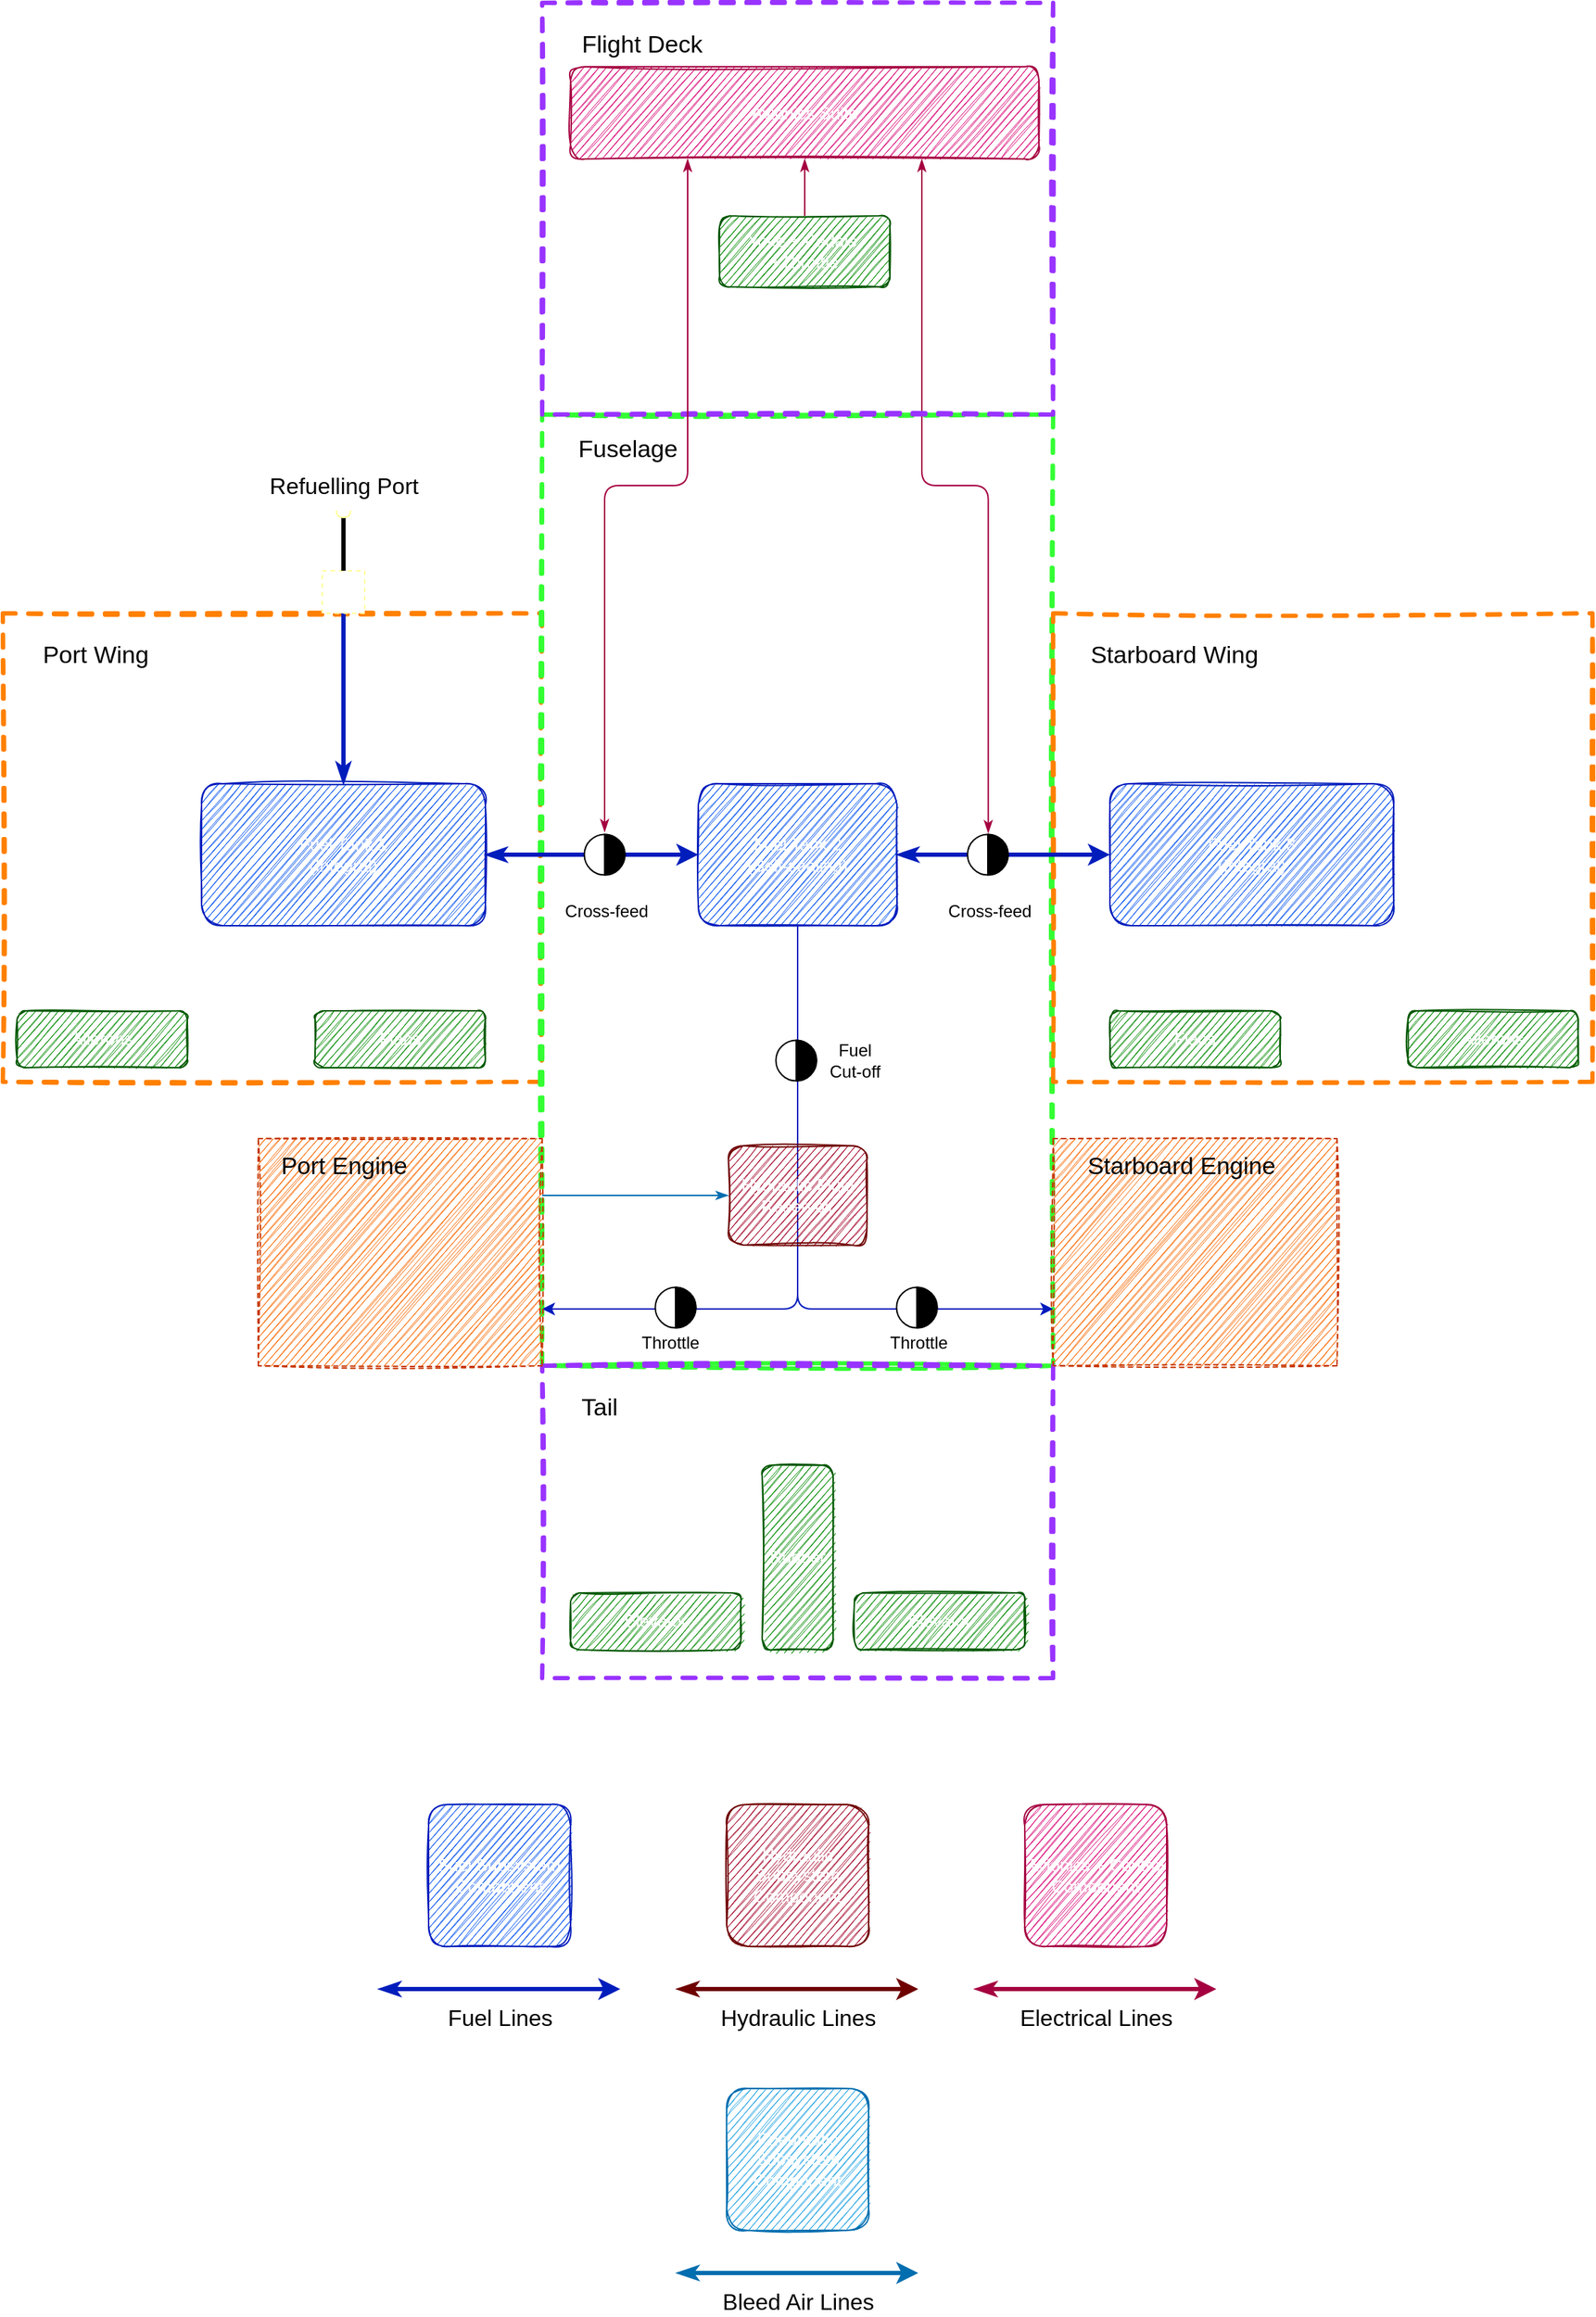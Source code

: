 <mxfile>
    <diagram id="FfK5qRKSxhjQUm6GkQd4" name="Page-1">
        <mxGraphModel dx="1182" dy="803" grid="1" gridSize="10" guides="1" tooltips="1" connect="1" arrows="1" fold="1" page="1" pageScale="1" pageWidth="3300" pageHeight="2339" background="none" math="0" shadow="0">
            <root>
                <mxCell id="0"/>
                <mxCell id="1" parent="0"/>
                <mxCell id="19" value="" style="rounded=0;whiteSpace=wrap;html=1;fillColor=none;dashed=1;strokeWidth=3;glass=1;sketch=1;strokeColor=#FF8000;" vertex="1" parent="1">
                    <mxGeometry x="1210" y="760" width="380" height="330" as="geometry"/>
                </mxCell>
                <mxCell id="58" style="edgeStyle=orthogonalEdgeStyle;rounded=1;orthogonalLoop=1;jettySize=auto;html=1;entryX=0.5;entryY=0;entryDx=0;entryDy=0;fontSize=16;startArrow=none;startFill=0;endArrow=classicThin;endFill=1;strokeWidth=3;fillColor=#0050ef;strokeColor=#001DBC;" edge="1" parent="1" source="55" target="2">
                    <mxGeometry relative="1" as="geometry"/>
                </mxCell>
                <mxCell id="55" value="" style="html=1;rounded=0;glass=0;dashed=1;sketch=0;fontSize=16;strokeColor=#FFFF99;strokeWidth=1;fillColor=#FFFFFF;direction=south;" vertex="1" parent="1">
                    <mxGeometry x="1435" y="730" width="30" height="30" as="geometry"/>
                </mxCell>
                <mxCell id="22" value="" style="rounded=0;whiteSpace=wrap;html=1;fillColor=none;strokeColor=#33FF33;dashed=1;strokeWidth=3;sketch=1;" vertex="1" parent="1">
                    <mxGeometry x="1590" y="620" width="360" height="670" as="geometry"/>
                </mxCell>
                <mxCell id="45" value="" style="rounded=0;whiteSpace=wrap;html=1;fillColor=none;dashed=1;strokeWidth=3;glass=1;sketch=1;strokeColor=#FF8000;" vertex="1" parent="1">
                    <mxGeometry x="1950" y="760" width="380" height="330" as="geometry"/>
                </mxCell>
                <mxCell id="43" value="" style="rounded=0;whiteSpace=wrap;html=1;fillColor=none;dashed=1;strokeWidth=3;sketch=1;strokeColor=#9933FF;" vertex="1" parent="1">
                    <mxGeometry x="1590" y="1290" width="360" height="220" as="geometry"/>
                </mxCell>
                <mxCell id="13" style="edgeStyle=orthogonalEdgeStyle;rounded=0;orthogonalLoop=1;jettySize=auto;html=1;entryX=0;entryY=0.5;entryDx=0;entryDy=0;startArrow=classicThin;startFill=1;strokeWidth=3;fillColor=#0050ef;strokeColor=#001DBC;" parent="1" source="2" target="3" edge="1">
                    <mxGeometry relative="1" as="geometry"/>
                </mxCell>
                <mxCell id="2" value="Fuel Tank 1&lt;br&gt;(Integral)" style="rounded=1;whiteSpace=wrap;html=1;fillColor=#0050ef;strokeColor=#001DBC;fontColor=#ffffff;sketch=1;" parent="1" vertex="1">
                    <mxGeometry x="1350" y="880" width="200" height="100" as="geometry"/>
                </mxCell>
                <mxCell id="16" style="edgeStyle=orthogonalEdgeStyle;rounded=0;orthogonalLoop=1;jettySize=auto;html=1;entryX=0;entryY=0.5;entryDx=0;entryDy=0;startArrow=classicThin;startFill=1;strokeWidth=3;fillColor=#0050ef;strokeColor=#001DBC;" edge="1" parent="1" source="3" target="4">
                    <mxGeometry relative="1" as="geometry"/>
                </mxCell>
                <mxCell id="50" style="edgeStyle=orthogonalEdgeStyle;orthogonalLoop=1;jettySize=auto;html=1;entryX=1;entryY=0.75;entryDx=0;entryDy=0;fontSize=16;startArrow=none;startFill=0;strokeWidth=1;fillColor=#0050ef;strokeColor=#001DBC;rounded=1;" edge="1" parent="1" source="3" target="46">
                    <mxGeometry relative="1" as="geometry">
                        <Array as="points">
                            <mxPoint x="1770" y="1250"/>
                        </Array>
                    </mxGeometry>
                </mxCell>
                <mxCell id="51" style="edgeStyle=orthogonalEdgeStyle;rounded=1;orthogonalLoop=1;jettySize=auto;html=1;entryX=0;entryY=0.75;entryDx=0;entryDy=0;fontSize=16;startArrow=none;startFill=0;strokeWidth=1;fillColor=#0050ef;strokeColor=#001DBC;" edge="1" parent="1" source="3" target="47">
                    <mxGeometry relative="1" as="geometry">
                        <Array as="points">
                            <mxPoint x="1770" y="1250"/>
                        </Array>
                    </mxGeometry>
                </mxCell>
                <mxCell id="3" value="Fuel Tank 2&lt;br&gt;(Self-sealing)" style="rounded=1;whiteSpace=wrap;html=1;fillColor=#0050ef;strokeColor=#001DBC;fontColor=#ffffff;sketch=1;" parent="1" vertex="1">
                    <mxGeometry x="1700" y="880" width="140" height="100" as="geometry"/>
                </mxCell>
                <mxCell id="4" value="Fuel Tank 3&lt;br&gt;(Integral)" style="rounded=1;whiteSpace=wrap;html=1;fillColor=#0050ef;strokeColor=#001DBC;fontColor=#ffffff;sketch=1;" parent="1" vertex="1">
                    <mxGeometry x="1990" y="880" width="200" height="100" as="geometry"/>
                </mxCell>
                <mxCell id="7" value="Cross-feed" style="text;html=1;align=center;verticalAlign=middle;resizable=0;points=[];autosize=1;strokeColor=none;" parent="1" vertex="1">
                    <mxGeometry x="1600" y="960" width="70" height="20" as="geometry"/>
                </mxCell>
                <mxCell id="12" value="" style="shape=mxgraph.pid.fittings.self-operating_release_valve;html=1;pointerEvents=1;align=center;verticalLabelPosition=bottom;verticalAlign=top;dashed=0;rotation=-45;" parent="1" vertex="1">
                    <mxGeometry x="1620" y="915" width="30" height="30" as="geometry"/>
                </mxCell>
                <mxCell id="14" value="Cross-feed" style="text;html=1;align=center;verticalAlign=middle;resizable=0;points=[];autosize=1;strokeColor=none;" vertex="1" parent="1">
                    <mxGeometry x="1870" y="960" width="70" height="20" as="geometry"/>
                </mxCell>
                <mxCell id="82" style="edgeStyle=orthogonalEdgeStyle;rounded=1;orthogonalLoop=1;jettySize=auto;html=1;entryX=0.75;entryY=1;entryDx=0;entryDy=0;fontSize=12;startArrow=classicThin;startFill=1;endArrow=classicThin;endFill=1;strokeWidth=1;fillColor=#d80073;strokeColor=#A50040;exitX=0.843;exitY=0.124;exitDx=0;exitDy=0;exitPerimeter=0;" edge="1" parent="1" source="15" target="70">
                    <mxGeometry relative="1" as="geometry">
                        <Array as="points">
                            <mxPoint x="1904" y="670"/>
                            <mxPoint x="1858" y="670"/>
                        </Array>
                    </mxGeometry>
                </mxCell>
                <mxCell id="15" value="" style="shape=mxgraph.pid.fittings.self-operating_release_valve;html=1;pointerEvents=1;align=center;verticalLabelPosition=bottom;verticalAlign=top;dashed=0;rotation=-45;" vertex="1" parent="1">
                    <mxGeometry x="1890" y="915" width="30" height="30" as="geometry"/>
                </mxCell>
                <mxCell id="25" value="Port Wing" style="text;html=1;align=center;verticalAlign=middle;resizable=0;points=[];autosize=1;strokeColor=none;fontSize=17;" vertex="1" parent="1">
                    <mxGeometry x="1230" y="775" width="90" height="30" as="geometry"/>
                </mxCell>
                <mxCell id="26" value="Starboard Wing" style="text;html=1;align=center;verticalAlign=middle;resizable=0;points=[];autosize=1;strokeColor=none;fontSize=17;" vertex="1" parent="1">
                    <mxGeometry x="1970" y="775" width="130" height="30" as="geometry"/>
                </mxCell>
                <mxCell id="28" style="edgeStyle=orthogonalEdgeStyle;rounded=0;orthogonalLoop=1;jettySize=auto;html=1;entryX=0;entryY=0.5;entryDx=0;entryDy=0;startArrow=classicThin;startFill=1;strokeWidth=3;fillColor=#0050ef;strokeColor=#001DBC;" edge="1" parent="1">
                    <mxGeometry relative="1" as="geometry">
                        <mxPoint x="1475" y="1729" as="sourcePoint"/>
                        <mxPoint x="1645" y="1729" as="targetPoint"/>
                    </mxGeometry>
                </mxCell>
                <mxCell id="29" value="Fuel Lines" style="text;html=1;align=center;verticalAlign=middle;resizable=0;points=[];autosize=1;strokeColor=none;fontSize=16;" vertex="1" parent="1">
                    <mxGeometry x="1515" y="1739" width="90" height="20" as="geometry"/>
                </mxCell>
                <mxCell id="31" style="edgeStyle=orthogonalEdgeStyle;rounded=0;orthogonalLoop=1;jettySize=auto;html=1;entryX=0;entryY=0.5;entryDx=0;entryDy=0;startArrow=classicThin;startFill=1;strokeWidth=3;fillColor=#a20025;strokeColor=#6F0000;" edge="1" parent="1">
                    <mxGeometry relative="1" as="geometry">
                        <mxPoint x="1685" y="1729" as="sourcePoint"/>
                        <mxPoint x="1855" y="1729" as="targetPoint"/>
                    </mxGeometry>
                </mxCell>
                <mxCell id="32" value="Hydraulic Lines" style="text;html=1;align=center;verticalAlign=middle;resizable=0;points=[];autosize=1;strokeColor=none;fontSize=16;" vertex="1" parent="1">
                    <mxGeometry x="1705" y="1739" width="130" height="20" as="geometry"/>
                </mxCell>
                <mxCell id="33" style="edgeStyle=orthogonalEdgeStyle;rounded=0;orthogonalLoop=1;jettySize=auto;html=1;entryX=0;entryY=0.5;entryDx=0;entryDy=0;startArrow=classicThin;startFill=1;strokeWidth=3;fillColor=#d80073;strokeColor=#A50040;" edge="1" parent="1">
                    <mxGeometry relative="1" as="geometry">
                        <mxPoint x="1895" y="1729" as="sourcePoint"/>
                        <mxPoint x="2065" y="1729" as="targetPoint"/>
                    </mxGeometry>
                </mxCell>
                <mxCell id="34" value="Electrical Lines" style="text;html=1;align=center;verticalAlign=middle;resizable=0;points=[];autosize=1;strokeColor=none;fontSize=16;" vertex="1" parent="1">
                    <mxGeometry x="1920" y="1739" width="120" height="20" as="geometry"/>
                </mxCell>
                <mxCell id="35" value="" style="rounded=0;whiteSpace=wrap;html=1;fillColor=none;dashed=1;strokeWidth=3;sketch=1;strokeColor=#9933FF;" vertex="1" parent="1">
                    <mxGeometry x="1590" y="330" width="360" height="290" as="geometry"/>
                </mxCell>
                <mxCell id="36" value="Flight Deck" style="text;html=1;align=center;verticalAlign=middle;resizable=0;points=[];autosize=1;strokeColor=none;fontSize=17;" vertex="1" parent="1">
                    <mxGeometry x="1610" y="345" width="100" height="30" as="geometry"/>
                </mxCell>
                <mxCell id="37" value="Fuel Subsystem Component" style="rounded=1;whiteSpace=wrap;html=1;fillColor=#0050ef;strokeColor=#001DBC;fontColor=#ffffff;sketch=1;" vertex="1" parent="1">
                    <mxGeometry x="1510" y="1599" width="100" height="100" as="geometry"/>
                </mxCell>
                <mxCell id="38" value="Hydraulic Subsystem Component" style="rounded=1;whiteSpace=wrap;html=1;fillColor=#a20025;fontColor=#ffffff;strokeColor=#6F0000;sketch=1;" vertex="1" parent="1">
                    <mxGeometry x="1720" y="1599" width="100" height="100" as="geometry"/>
                </mxCell>
                <mxCell id="39" value="Avionics + Control Component" style="rounded=1;whiteSpace=wrap;html=1;fillColor=#d80073;fontColor=#ffffff;strokeColor=#A50040;sketch=1;" vertex="1" parent="1">
                    <mxGeometry x="1930" y="1599" width="100" height="100" as="geometry"/>
                </mxCell>
                <mxCell id="40" style="edgeStyle=orthogonalEdgeStyle;rounded=0;orthogonalLoop=1;jettySize=auto;html=1;entryX=0;entryY=0.5;entryDx=0;entryDy=0;startArrow=classicThin;startFill=1;strokeWidth=3;fillColor=#1ba1e2;strokeColor=#006EAF;" edge="1" parent="1">
                    <mxGeometry relative="1" as="geometry">
                        <mxPoint x="1685" y="1929" as="sourcePoint"/>
                        <mxPoint x="1855" y="1929" as="targetPoint"/>
                    </mxGeometry>
                </mxCell>
                <mxCell id="41" value="Bleed Air Lines" style="text;html=1;align=center;verticalAlign=middle;resizable=0;points=[];autosize=1;strokeColor=none;fontSize=16;" vertex="1" parent="1">
                    <mxGeometry x="1710" y="1939" width="120" height="20" as="geometry"/>
                </mxCell>
                <mxCell id="42" value="Pneumatic Subsystem Component" style="rounded=1;whiteSpace=wrap;html=1;fillColor=#1ba1e2;fontColor=#ffffff;strokeColor=#006EAF;sketch=1;" vertex="1" parent="1">
                    <mxGeometry x="1720" y="1799" width="100" height="100" as="geometry"/>
                </mxCell>
                <mxCell id="44" value="Tail" style="text;html=1;align=center;verticalAlign=middle;resizable=0;points=[];autosize=1;strokeColor=none;fontSize=17;" vertex="1" parent="1">
                    <mxGeometry x="1610" y="1305" width="40" height="30" as="geometry"/>
                </mxCell>
                <mxCell id="84" style="edgeStyle=orthogonalEdgeStyle;rounded=1;orthogonalLoop=1;jettySize=auto;html=1;entryX=0;entryY=0.5;entryDx=0;entryDy=0;fontSize=12;startArrow=none;startFill=0;endArrow=classicThin;endFill=1;strokeWidth=1;fillColor=#1ba1e2;strokeColor=#006EAF;exitX=1;exitY=0.25;exitDx=0;exitDy=0;" edge="1" parent="1" source="46" target="80">
                    <mxGeometry relative="1" as="geometry"/>
                </mxCell>
                <mxCell id="46" value="" style="rounded=0;whiteSpace=wrap;html=1;dashed=1;strokeWidth=1;glass=0;sketch=1;fontColor=#000000;strokeColor=#C73500;fillStyle=auto;fillColor=#fa6800;" vertex="1" parent="1">
                    <mxGeometry x="1390" y="1130" width="200" height="160" as="geometry"/>
                </mxCell>
                <mxCell id="47" value="" style="rounded=0;whiteSpace=wrap;html=1;fillColor=#fa6800;dashed=1;strokeWidth=1;glass=0;sketch=1;strokeColor=#C73500;fontColor=#000000;" vertex="1" parent="1">
                    <mxGeometry x="1950" y="1130" width="200" height="160" as="geometry"/>
                </mxCell>
                <mxCell id="48" value="Port Engine" style="text;html=1;align=center;verticalAlign=middle;resizable=0;points=[];autosize=1;strokeColor=none;fontSize=17;" vertex="1" parent="1">
                    <mxGeometry x="1400" y="1135" width="100" height="30" as="geometry"/>
                </mxCell>
                <mxCell id="49" value="Starboard Engine" style="text;html=1;align=center;verticalAlign=middle;resizable=0;points=[];autosize=1;strokeColor=none;fontSize=17;" vertex="1" parent="1">
                    <mxGeometry x="1965" y="1135" width="150" height="30" as="geometry"/>
                </mxCell>
                <mxCell id="52" value="" style="shape=mxgraph.pid.fittings.self-operating_release_valve;html=1;pointerEvents=1;align=center;verticalLabelPosition=bottom;verticalAlign=top;dashed=0;rotation=-45;" vertex="1" parent="1">
                    <mxGeometry x="1755" y="1060" width="30" height="30" as="geometry"/>
                </mxCell>
                <mxCell id="54" value="Fuel&lt;br&gt;Cut-off" style="text;html=1;align=center;verticalAlign=middle;resizable=0;points=[];autosize=1;strokeColor=none;" vertex="1" parent="1">
                    <mxGeometry x="1785" y="1060" width="50" height="30" as="geometry"/>
                </mxCell>
                <mxCell id="56" value="" style="endArrow=none;html=1;rounded=0;align=center;verticalAlign=top;endFill=0;labelBackgroundColor=none;endSize=2;fontSize=16;strokeWidth=3;" edge="1" source="55" target="57" parent="1">
                    <mxGeometry relative="1" as="geometry"/>
                </mxCell>
                <mxCell id="57" value="" style="shape=requiredInterface;html=1;fontSize=11;align=center;fillColor=none;points=[];aspect=fixed;resizable=0;verticalAlign=bottom;labelPosition=center;verticalLabelPosition=top;flipH=1;rounded=0;glass=0;sketch=0;strokeColor=#FFFF99;strokeWidth=1;rotation=-90;" vertex="1" parent="1">
                    <mxGeometry x="1447.5" y="685" width="5" height="10" as="geometry"/>
                </mxCell>
                <mxCell id="59" value="Refuelling Port" style="text;html=1;align=center;verticalAlign=middle;resizable=0;points=[];autosize=1;strokeColor=none;fontSize=16;" vertex="1" parent="1">
                    <mxGeometry x="1390" y="660" width="120" height="20" as="geometry"/>
                </mxCell>
                <mxCell id="60" value="Ailerons" style="rounded=1;whiteSpace=wrap;html=1;glass=0;sketch=1;fontSize=12;strokeColor=#005700;strokeWidth=1;fillColor=#008a00;fontColor=#ffffff;" vertex="1" parent="1">
                    <mxGeometry x="1220" y="1040" width="120" height="40" as="geometry"/>
                </mxCell>
                <mxCell id="61" value="Flaps" style="rounded=1;whiteSpace=wrap;html=1;glass=0;sketch=1;fontSize=12;strokeColor=#005700;strokeWidth=1;fillColor=#008a00;fontColor=#ffffff;" vertex="1" parent="1">
                    <mxGeometry x="1430" y="1040" width="120" height="40" as="geometry"/>
                </mxCell>
                <mxCell id="65" value="Flaps" style="rounded=1;whiteSpace=wrap;html=1;glass=0;sketch=1;fontSize=12;strokeColor=#005700;strokeWidth=1;fillColor=#008a00;fontColor=#ffffff;" vertex="1" parent="1">
                    <mxGeometry x="1990" y="1040" width="120" height="40" as="geometry"/>
                </mxCell>
                <mxCell id="66" value="Ailerons" style="rounded=1;whiteSpace=wrap;html=1;glass=0;sketch=1;fontSize=12;strokeColor=#005700;strokeWidth=1;fillColor=#008a00;fontColor=#ffffff;" vertex="1" parent="1">
                    <mxGeometry x="2200" y="1040" width="120" height="40" as="geometry"/>
                </mxCell>
                <mxCell id="67" value="Rudder" style="rounded=1;whiteSpace=wrap;html=1;glass=0;sketch=1;fontSize=12;strokeColor=#005700;strokeWidth=1;fillColor=#008a00;fontColor=#ffffff;" vertex="1" parent="1">
                    <mxGeometry x="1745" y="1360" width="50" height="130" as="geometry"/>
                </mxCell>
                <mxCell id="68" value="Elevator" style="rounded=1;whiteSpace=wrap;html=1;glass=0;sketch=1;fontSize=12;strokeColor=#005700;strokeWidth=1;fillColor=#008a00;fontColor=#ffffff;" vertex="1" parent="1">
                    <mxGeometry x="1610" y="1450" width="120" height="40" as="geometry"/>
                </mxCell>
                <mxCell id="69" value="Elevator" style="rounded=1;whiteSpace=wrap;html=1;glass=0;sketch=1;fontSize=12;strokeColor=#005700;strokeWidth=1;fillColor=#008a00;fontColor=#ffffff;" vertex="1" parent="1">
                    <mxGeometry x="1810" y="1450" width="120" height="40" as="geometry"/>
                </mxCell>
                <mxCell id="81" style="edgeStyle=orthogonalEdgeStyle;rounded=1;orthogonalLoop=1;jettySize=auto;html=1;fontSize=12;startArrow=classicThin;startFill=1;endArrow=classicThin;endFill=1;strokeWidth=1;fillColor=#d80073;strokeColor=#A50040;exitX=0.25;exitY=1;exitDx=0;exitDy=0;" edge="1" parent="1" source="70">
                    <mxGeometry relative="1" as="geometry">
                        <mxPoint x="1634" y="914" as="targetPoint"/>
                        <Array as="points">
                            <mxPoint x="1693" y="670"/>
                            <mxPoint x="1634" y="670"/>
                        </Array>
                    </mxGeometry>
                </mxCell>
                <mxCell id="70" value="Avionics Suite" style="rounded=1;whiteSpace=wrap;html=1;fillColor=#d80073;fontColor=#ffffff;strokeColor=#A50040;sketch=1;" vertex="1" parent="1">
                    <mxGeometry x="1610" y="375" width="330" height="65" as="geometry"/>
                </mxCell>
                <mxCell id="83" style="edgeStyle=orthogonalEdgeStyle;rounded=1;orthogonalLoop=1;jettySize=auto;html=1;entryX=0.5;entryY=1;entryDx=0;entryDy=0;fontSize=12;startArrow=none;startFill=0;endArrow=classicThin;endFill=1;strokeWidth=1;fillColor=#d80073;strokeColor=#A50040;" edge="1" parent="1" source="72" target="70">
                    <mxGeometry relative="1" as="geometry"/>
                </mxCell>
                <mxCell id="72" value="Yoke + Pedals&amp;nbsp; +Throttle" style="rounded=1;whiteSpace=wrap;html=1;glass=0;sketch=1;fontSize=12;strokeColor=#005700;strokeWidth=1;fillColor=#008a00;fontColor=#ffffff;" vertex="1" parent="1">
                    <mxGeometry x="1715" y="480" width="120" height="50" as="geometry"/>
                </mxCell>
                <mxCell id="74" value="" style="shape=mxgraph.pid.fittings.self-operating_release_valve;html=1;pointerEvents=1;align=center;verticalLabelPosition=bottom;verticalAlign=top;dashed=0;rotation=-45;" vertex="1" parent="1">
                    <mxGeometry x="1670" y="1234" width="30" height="30" as="geometry"/>
                </mxCell>
                <mxCell id="76" value="" style="shape=mxgraph.pid.fittings.self-operating_release_valve;html=1;pointerEvents=1;align=center;verticalLabelPosition=bottom;verticalAlign=top;dashed=0;rotation=-45;" vertex="1" parent="1">
                    <mxGeometry x="1840" y="1234" width="30" height="30" as="geometry"/>
                </mxCell>
                <mxCell id="77" value="Throttle" style="text;html=1;align=center;verticalAlign=middle;resizable=0;points=[];autosize=1;strokeColor=none;fontSize=12;" vertex="1" parent="1">
                    <mxGeometry x="1650" y="1264" width="60" height="20" as="geometry"/>
                </mxCell>
                <mxCell id="78" value="Throttle" style="text;html=1;align=center;verticalAlign=middle;resizable=0;points=[];autosize=1;strokeColor=none;fontSize=12;" vertex="1" parent="1">
                    <mxGeometry x="1825" y="1264" width="60" height="20" as="geometry"/>
                </mxCell>
                <mxCell id="80" value="Hydraulic Fluid Reservoir" style="rounded=1;whiteSpace=wrap;html=1;fillColor=#a20025;strokeColor=#6F0000;fontColor=#ffffff;sketch=1;" vertex="1" parent="1">
                    <mxGeometry x="1721.25" y="1135" width="97.5" height="70" as="geometry"/>
                </mxCell>
                <mxCell id="27" value="Fuselage" style="text;html=1;align=center;verticalAlign=middle;resizable=0;points=[];autosize=1;strokeColor=none;fontSize=17;" vertex="1" parent="1">
                    <mxGeometry x="1605" y="630" width="90" height="30" as="geometry"/>
                </mxCell>
            </root>
        </mxGraphModel>
    </diagram>
</mxfile>